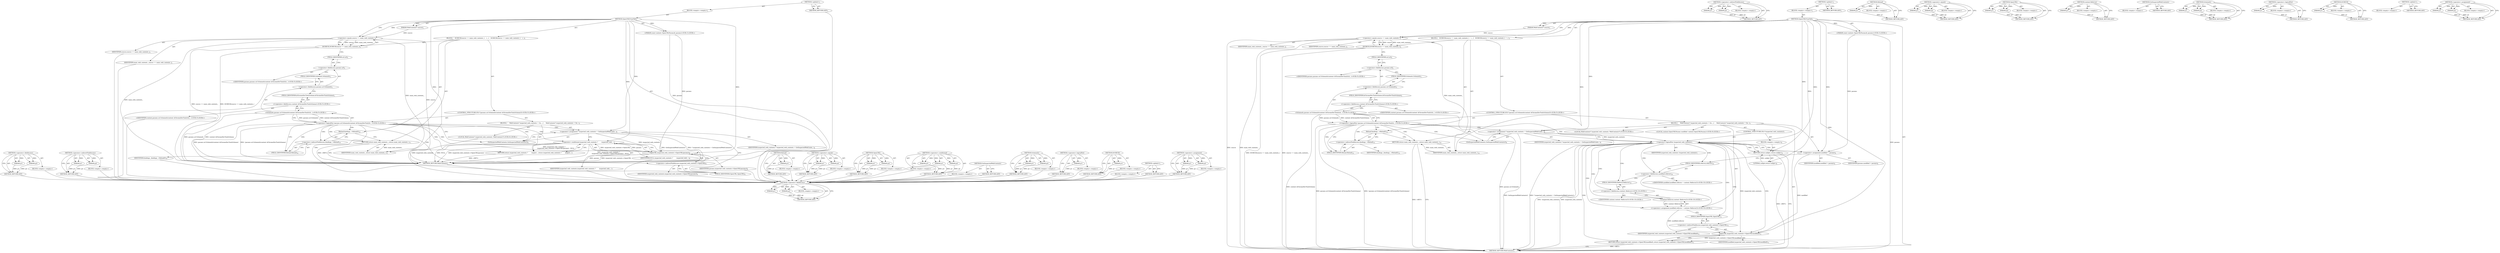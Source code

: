 digraph "&lt;operator&gt;.assignment" {
vulnerable_86 [label=<(METHOD,&lt;operator&gt;.fieldAccess)>];
vulnerable_87 [label=<(PARAM,p1)>];
vulnerable_88 [label=<(PARAM,p2)>];
vulnerable_89 [label=<(BLOCK,&lt;empty&gt;,&lt;empty&gt;)>];
vulnerable_90 [label=<(METHOD_RETURN,ANY)>];
vulnerable_110 [label=<(METHOD,&lt;operator&gt;.indirectFieldAccess)>];
vulnerable_111 [label=<(PARAM,p1)>];
vulnerable_112 [label=<(PARAM,p2)>];
vulnerable_113 [label=<(BLOCK,&lt;empty&gt;,&lt;empty&gt;)>];
vulnerable_114 [label=<(METHOD_RETURN,ANY)>];
vulnerable_6 [label=<(METHOD,&lt;global&gt;)<SUB>1</SUB>>];
vulnerable_7 [label=<(BLOCK,&lt;empty&gt;,&lt;empty&gt;)<SUB>1</SUB>>];
vulnerable_8 [label=<(METHOD,OpenURLFromTab)<SUB>1</SUB>>];
vulnerable_9 [label=<(PARAM,WebContents* source)<SUB>2</SUB>>];
vulnerable_10 [label="<(PARAM,const content::OpenURLParams&amp; params)<SUB>3</SUB>>"];
vulnerable_11 [label=<(BLOCK,{
   DCHECK(source == main_web_contents_);
   i...,{
   DCHECK(source == main_web_contents_);
   i...)<SUB>3</SUB>>];
vulnerable_12 [label=<(DCHECK,DCHECK(source == main_web_contents_))<SUB>4</SUB>>];
vulnerable_13 [label=<(&lt;operator&gt;.equals,source == main_web_contents_)<SUB>4</SUB>>];
vulnerable_14 [label=<(IDENTIFIER,source,source == main_web_contents_)<SUB>4</SUB>>];
vulnerable_15 [label=<(IDENTIFIER,main_web_contents_,source == main_web_contents_)<SUB>4</SUB>>];
vulnerable_16 [label="<(CONTROL_STRUCTURE,IF,if (!params.url.SchemeIs(content::kChromeDevToolsScheme)))<SUB>5</SUB>>"];
vulnerable_17 [label="<(&lt;operator&gt;.logicalNot,!params.url.SchemeIs(content::kChromeDevToolsSc...)<SUB>5</SUB>>"];
vulnerable_18 [label="<(SchemeIs,params.url.SchemeIs(content::kChromeDevToolsSch...)<SUB>5</SUB>>"];
vulnerable_19 [label=<(&lt;operator&gt;.fieldAccess,params.url.SchemeIs)<SUB>5</SUB>>];
vulnerable_20 [label=<(&lt;operator&gt;.fieldAccess,params.url)<SUB>5</SUB>>];
vulnerable_21 [label="<(IDENTIFIER,params,params.url.SchemeIs(content::kChromeDevToolsSch...)<SUB>5</SUB>>"];
vulnerable_22 [label=<(FIELD_IDENTIFIER,url,url)<SUB>5</SUB>>];
vulnerable_23 [label=<(FIELD_IDENTIFIER,SchemeIs,SchemeIs)<SUB>5</SUB>>];
vulnerable_24 [label="<(&lt;operator&gt;.fieldAccess,content::kChromeDevToolsScheme)<SUB>5</SUB>>"];
vulnerable_25 [label="<(IDENTIFIER,content,params.url.SchemeIs(content::kChromeDevToolsSch...)<SUB>5</SUB>>"];
vulnerable_26 [label=<(FIELD_IDENTIFIER,kChromeDevToolsScheme,kChromeDevToolsScheme)<SUB>5</SUB>>];
vulnerable_27 [label=<(BLOCK,{
     WebContents* inspected_web_contents = Ge...,{
     WebContents* inspected_web_contents = Ge...)<SUB>5</SUB>>];
vulnerable_28 [label="<(LOCAL,WebContents* inspected_web_contents: WebContents*)<SUB>6</SUB>>"];
vulnerable_29 [label=<(&lt;operator&gt;.assignment,* inspected_web_contents = GetInspectedWebConte...)<SUB>6</SUB>>];
vulnerable_30 [label=<(IDENTIFIER,inspected_web_contents,* inspected_web_contents = GetInspectedWebConte...)<SUB>6</SUB>>];
vulnerable_31 [label=<(GetInspectedWebContents,GetInspectedWebContents())<SUB>6</SUB>>];
vulnerable_32 [label=<(RETURN,return inspected_web_contents ?
        inspect...,return inspected_web_contents ?
        inspect...)<SUB>7</SUB>>];
vulnerable_33 [label=<(&lt;operator&gt;.conditional,inspected_web_contents ?
        inspected_web_...)<SUB>7</SUB>>];
vulnerable_34 [label=<(IDENTIFIER,inspected_web_contents,inspected_web_contents ?
        inspected_web_...)<SUB>7</SUB>>];
vulnerable_35 [label=<(OpenURL,inspected_web_contents-&gt;OpenURL(params))<SUB>8</SUB>>];
vulnerable_36 [label=<(&lt;operator&gt;.indirectFieldAccess,inspected_web_contents-&gt;OpenURL)<SUB>8</SUB>>];
vulnerable_37 [label=<(IDENTIFIER,inspected_web_contents,inspected_web_contents-&gt;OpenURL(params))<SUB>8</SUB>>];
vulnerable_38 [label=<(FIELD_IDENTIFIER,OpenURL,OpenURL)<SUB>8</SUB>>];
vulnerable_39 [label=<(IDENTIFIER,params,inspected_web_contents-&gt;OpenURL(params))<SUB>8</SUB>>];
vulnerable_40 [label=<(IDENTIFIER,NULL,inspected_web_contents ?
        inspected_web_...)<SUB>8</SUB>>];
vulnerable_41 [label=<(Reload,bindings_-&gt;Reload())<SUB>10</SUB>>];
vulnerable_42 [label=<(&lt;operator&gt;.indirectFieldAccess,bindings_-&gt;Reload)<SUB>10</SUB>>];
vulnerable_43 [label=<(IDENTIFIER,bindings_,bindings_-&gt;Reload())<SUB>10</SUB>>];
vulnerable_44 [label=<(FIELD_IDENTIFIER,Reload,Reload)<SUB>10</SUB>>];
vulnerable_45 [label=<(RETURN,return main_web_contents_;,return main_web_contents_;)<SUB>11</SUB>>];
vulnerable_46 [label=<(IDENTIFIER,main_web_contents_,return main_web_contents_;)<SUB>11</SUB>>];
vulnerable_47 [label=<(METHOD_RETURN,WebContents)<SUB>1</SUB>>];
vulnerable_49 [label=<(METHOD_RETURN,ANY)<SUB>1</SUB>>];
vulnerable_115 [label=<(METHOD,Reload)>];
vulnerable_116 [label=<(PARAM,p1)>];
vulnerable_117 [label=<(BLOCK,&lt;empty&gt;,&lt;empty&gt;)>];
vulnerable_118 [label=<(METHOD_RETURN,ANY)>];
vulnerable_72 [label=<(METHOD,&lt;operator&gt;.equals)>];
vulnerable_73 [label=<(PARAM,p1)>];
vulnerable_74 [label=<(PARAM,p2)>];
vulnerable_75 [label=<(BLOCK,&lt;empty&gt;,&lt;empty&gt;)>];
vulnerable_76 [label=<(METHOD_RETURN,ANY)>];
vulnerable_105 [label=<(METHOD,OpenURL)>];
vulnerable_106 [label=<(PARAM,p1)>];
vulnerable_107 [label=<(PARAM,p2)>];
vulnerable_108 [label=<(BLOCK,&lt;empty&gt;,&lt;empty&gt;)>];
vulnerable_109 [label=<(METHOD_RETURN,ANY)>];
vulnerable_99 [label=<(METHOD,&lt;operator&gt;.conditional)>];
vulnerable_100 [label=<(PARAM,p1)>];
vulnerable_101 [label=<(PARAM,p2)>];
vulnerable_102 [label=<(PARAM,p3)>];
vulnerable_103 [label=<(BLOCK,&lt;empty&gt;,&lt;empty&gt;)>];
vulnerable_104 [label=<(METHOD_RETURN,ANY)>];
vulnerable_96 [label=<(METHOD,GetInspectedWebContents)>];
vulnerable_97 [label=<(BLOCK,&lt;empty&gt;,&lt;empty&gt;)>];
vulnerable_98 [label=<(METHOD_RETURN,ANY)>];
vulnerable_81 [label=<(METHOD,SchemeIs)>];
vulnerable_82 [label=<(PARAM,p1)>];
vulnerable_83 [label=<(PARAM,p2)>];
vulnerable_84 [label=<(BLOCK,&lt;empty&gt;,&lt;empty&gt;)>];
vulnerable_85 [label=<(METHOD_RETURN,ANY)>];
vulnerable_77 [label=<(METHOD,&lt;operator&gt;.logicalNot)>];
vulnerable_78 [label=<(PARAM,p1)>];
vulnerable_79 [label=<(BLOCK,&lt;empty&gt;,&lt;empty&gt;)>];
vulnerable_80 [label=<(METHOD_RETURN,ANY)>];
vulnerable_68 [label=<(METHOD,DCHECK)>];
vulnerable_69 [label=<(PARAM,p1)>];
vulnerable_70 [label=<(BLOCK,&lt;empty&gt;,&lt;empty&gt;)>];
vulnerable_71 [label=<(METHOD_RETURN,ANY)>];
vulnerable_62 [label=<(METHOD,&lt;global&gt;)<SUB>1</SUB>>];
vulnerable_63 [label=<(BLOCK,&lt;empty&gt;,&lt;empty&gt;)>];
vulnerable_64 [label=<(METHOD_RETURN,ANY)>];
vulnerable_91 [label=<(METHOD,&lt;operator&gt;.assignment)>];
vulnerable_92 [label=<(PARAM,p1)>];
vulnerable_93 [label=<(PARAM,p2)>];
vulnerable_94 [label=<(BLOCK,&lt;empty&gt;,&lt;empty&gt;)>];
vulnerable_95 [label=<(METHOD_RETURN,ANY)>];
fixed_103 [label=<(METHOD,&lt;operator&gt;.fieldAccess)>];
fixed_104 [label=<(PARAM,p1)>];
fixed_105 [label=<(PARAM,p2)>];
fixed_106 [label=<(BLOCK,&lt;empty&gt;,&lt;empty&gt;)>];
fixed_107 [label=<(METHOD_RETURN,ANY)>];
fixed_125 [label=<(METHOD,&lt;operator&gt;.indirectFieldAccess)>];
fixed_126 [label=<(PARAM,p1)>];
fixed_127 [label=<(PARAM,p2)>];
fixed_128 [label=<(BLOCK,&lt;empty&gt;,&lt;empty&gt;)>];
fixed_129 [label=<(METHOD_RETURN,ANY)>];
fixed_6 [label=<(METHOD,&lt;global&gt;)<SUB>1</SUB>>];
fixed_7 [label=<(BLOCK,&lt;empty&gt;,&lt;empty&gt;)<SUB>1</SUB>>];
fixed_8 [label=<(METHOD,OpenURLFromTab)<SUB>1</SUB>>];
fixed_9 [label=<(PARAM,WebContents* source)<SUB>2</SUB>>];
fixed_10 [label="<(PARAM,const content::OpenURLParams&amp; params)<SUB>3</SUB>>"];
fixed_11 [label=<(BLOCK,{
   DCHECK(source == main_web_contents_);
   i...,{
   DCHECK(source == main_web_contents_);
   i...)<SUB>3</SUB>>];
fixed_12 [label=<(DCHECK,DCHECK(source == main_web_contents_))<SUB>4</SUB>>];
fixed_13 [label=<(&lt;operator&gt;.equals,source == main_web_contents_)<SUB>4</SUB>>];
fixed_14 [label=<(IDENTIFIER,source,source == main_web_contents_)<SUB>4</SUB>>];
fixed_15 [label=<(IDENTIFIER,main_web_contents_,source == main_web_contents_)<SUB>4</SUB>>];
fixed_16 [label="<(CONTROL_STRUCTURE,IF,if (!params.url.SchemeIs(content::kChromeDevToolsScheme)))<SUB>5</SUB>>"];
fixed_17 [label="<(&lt;operator&gt;.logicalNot,!params.url.SchemeIs(content::kChromeDevToolsSc...)<SUB>5</SUB>>"];
fixed_18 [label="<(SchemeIs,params.url.SchemeIs(content::kChromeDevToolsSch...)<SUB>5</SUB>>"];
fixed_19 [label=<(&lt;operator&gt;.fieldAccess,params.url.SchemeIs)<SUB>5</SUB>>];
fixed_20 [label=<(&lt;operator&gt;.fieldAccess,params.url)<SUB>5</SUB>>];
fixed_21 [label="<(IDENTIFIER,params,params.url.SchemeIs(content::kChromeDevToolsSch...)<SUB>5</SUB>>"];
fixed_22 [label=<(FIELD_IDENTIFIER,url,url)<SUB>5</SUB>>];
fixed_23 [label=<(FIELD_IDENTIFIER,SchemeIs,SchemeIs)<SUB>5</SUB>>];
fixed_24 [label="<(&lt;operator&gt;.fieldAccess,content::kChromeDevToolsScheme)<SUB>5</SUB>>"];
fixed_25 [label="<(IDENTIFIER,content,params.url.SchemeIs(content::kChromeDevToolsSch...)<SUB>5</SUB>>"];
fixed_26 [label=<(FIELD_IDENTIFIER,kChromeDevToolsScheme,kChromeDevToolsScheme)<SUB>5</SUB>>];
fixed_27 [label=<(BLOCK,{
     WebContents* inspected_web_contents = Ge...,{
     WebContents* inspected_web_contents = Ge...)<SUB>5</SUB>>];
fixed_28 [label="<(LOCAL,WebContents* inspected_web_contents: WebContents*)<SUB>6</SUB>>"];
fixed_29 [label=<(&lt;operator&gt;.assignment,* inspected_web_contents = GetInspectedWebConte...)<SUB>6</SUB>>];
fixed_30 [label=<(IDENTIFIER,inspected_web_contents,* inspected_web_contents = GetInspectedWebConte...)<SUB>6</SUB>>];
fixed_31 [label=<(GetInspectedWebContents,GetInspectedWebContents())<SUB>6</SUB>>];
fixed_32 [label=<(CONTROL_STRUCTURE,IF,if (!inspected_web_contents))<SUB>7</SUB>>];
fixed_33 [label=<(&lt;operator&gt;.logicalNot,!inspected_web_contents)<SUB>7</SUB>>];
fixed_34 [label=<(IDENTIFIER,inspected_web_contents,!inspected_web_contents)<SUB>7</SUB>>];
fixed_35 [label=<(BLOCK,&lt;empty&gt;,&lt;empty&gt;)<SUB>8</SUB>>];
fixed_36 [label=<(RETURN,return nullptr;,return nullptr;)<SUB>8</SUB>>];
fixed_37 [label=<(LITERAL,nullptr,return nullptr;)<SUB>8</SUB>>];
fixed_38 [label="<(LOCAL,content.OpenURLParams modified: content.OpenURLParams)<SUB>9</SUB>>"];
fixed_39 [label=<(&lt;operator&gt;.assignment,modified = params)<SUB>9</SUB>>];
fixed_40 [label=<(IDENTIFIER,modified,modified = params)<SUB>9</SUB>>];
fixed_41 [label=<(IDENTIFIER,params,modified = params)<SUB>9</SUB>>];
fixed_42 [label="<(&lt;operator&gt;.assignment,modified.referrer = content::Referrer())<SUB>10</SUB>>"];
fixed_43 [label=<(&lt;operator&gt;.fieldAccess,modified.referrer)<SUB>10</SUB>>];
fixed_44 [label="<(IDENTIFIER,modified,modified.referrer = content::Referrer())<SUB>10</SUB>>"];
fixed_45 [label=<(FIELD_IDENTIFIER,referrer,referrer)<SUB>10</SUB>>];
fixed_46 [label="<(content.Referrer,content::Referrer())<SUB>10</SUB>>"];
fixed_47 [label="<(&lt;operator&gt;.fieldAccess,content::Referrer)<SUB>10</SUB>>"];
fixed_48 [label="<(IDENTIFIER,content,content::Referrer())<SUB>10</SUB>>"];
fixed_49 [label=<(FIELD_IDENTIFIER,Referrer,Referrer)<SUB>10</SUB>>];
fixed_50 [label=<(RETURN,return inspected_web_contents-&gt;OpenURL(modified);,return inspected_web_contents-&gt;OpenURL(modified);)<SUB>11</SUB>>];
fixed_51 [label=<(OpenURL,inspected_web_contents-&gt;OpenURL(modified))<SUB>11</SUB>>];
fixed_52 [label=<(&lt;operator&gt;.indirectFieldAccess,inspected_web_contents-&gt;OpenURL)<SUB>11</SUB>>];
fixed_53 [label=<(IDENTIFIER,inspected_web_contents,inspected_web_contents-&gt;OpenURL(modified))<SUB>11</SUB>>];
fixed_54 [label=<(FIELD_IDENTIFIER,OpenURL,OpenURL)<SUB>11</SUB>>];
fixed_55 [label=<(IDENTIFIER,modified,inspected_web_contents-&gt;OpenURL(modified))<SUB>11</SUB>>];
fixed_56 [label=<(Reload,bindings_-&gt;Reload())<SUB>13</SUB>>];
fixed_57 [label=<(&lt;operator&gt;.indirectFieldAccess,bindings_-&gt;Reload)<SUB>13</SUB>>];
fixed_58 [label=<(IDENTIFIER,bindings_,bindings_-&gt;Reload())<SUB>13</SUB>>];
fixed_59 [label=<(FIELD_IDENTIFIER,Reload,Reload)<SUB>13</SUB>>];
fixed_60 [label=<(RETURN,return main_web_contents_;,return main_web_contents_;)<SUB>14</SUB>>];
fixed_61 [label=<(IDENTIFIER,main_web_contents_,return main_web_contents_;)<SUB>14</SUB>>];
fixed_62 [label=<(METHOD_RETURN,WebContents)<SUB>1</SUB>>];
fixed_64 [label=<(METHOD_RETURN,ANY)<SUB>1</SUB>>];
fixed_130 [label=<(METHOD,Reload)>];
fixed_131 [label=<(PARAM,p1)>];
fixed_132 [label=<(BLOCK,&lt;empty&gt;,&lt;empty&gt;)>];
fixed_133 [label=<(METHOD_RETURN,ANY)>];
fixed_89 [label=<(METHOD,&lt;operator&gt;.equals)>];
fixed_90 [label=<(PARAM,p1)>];
fixed_91 [label=<(PARAM,p2)>];
fixed_92 [label=<(BLOCK,&lt;empty&gt;,&lt;empty&gt;)>];
fixed_93 [label=<(METHOD_RETURN,ANY)>];
fixed_120 [label=<(METHOD,OpenURL)>];
fixed_121 [label=<(PARAM,p1)>];
fixed_122 [label=<(PARAM,p2)>];
fixed_123 [label=<(BLOCK,&lt;empty&gt;,&lt;empty&gt;)>];
fixed_124 [label=<(METHOD_RETURN,ANY)>];
fixed_116 [label=<(METHOD,content.Referrer)>];
fixed_117 [label=<(PARAM,p1)>];
fixed_118 [label=<(BLOCK,&lt;empty&gt;,&lt;empty&gt;)>];
fixed_119 [label=<(METHOD_RETURN,ANY)>];
fixed_113 [label=<(METHOD,GetInspectedWebContents)>];
fixed_114 [label=<(BLOCK,&lt;empty&gt;,&lt;empty&gt;)>];
fixed_115 [label=<(METHOD_RETURN,ANY)>];
fixed_98 [label=<(METHOD,SchemeIs)>];
fixed_99 [label=<(PARAM,p1)>];
fixed_100 [label=<(PARAM,p2)>];
fixed_101 [label=<(BLOCK,&lt;empty&gt;,&lt;empty&gt;)>];
fixed_102 [label=<(METHOD_RETURN,ANY)>];
fixed_94 [label=<(METHOD,&lt;operator&gt;.logicalNot)>];
fixed_95 [label=<(PARAM,p1)>];
fixed_96 [label=<(BLOCK,&lt;empty&gt;,&lt;empty&gt;)>];
fixed_97 [label=<(METHOD_RETURN,ANY)>];
fixed_85 [label=<(METHOD,DCHECK)>];
fixed_86 [label=<(PARAM,p1)>];
fixed_87 [label=<(BLOCK,&lt;empty&gt;,&lt;empty&gt;)>];
fixed_88 [label=<(METHOD_RETURN,ANY)>];
fixed_79 [label=<(METHOD,&lt;global&gt;)<SUB>1</SUB>>];
fixed_80 [label=<(BLOCK,&lt;empty&gt;,&lt;empty&gt;)>];
fixed_81 [label=<(METHOD_RETURN,ANY)>];
fixed_108 [label=<(METHOD,&lt;operator&gt;.assignment)>];
fixed_109 [label=<(PARAM,p1)>];
fixed_110 [label=<(PARAM,p2)>];
fixed_111 [label=<(BLOCK,&lt;empty&gt;,&lt;empty&gt;)>];
fixed_112 [label=<(METHOD_RETURN,ANY)>];
vulnerable_86 -> vulnerable_87  [key=0, label="AST: "];
vulnerable_86 -> vulnerable_87  [key=1, label="DDG: "];
vulnerable_86 -> vulnerable_89  [key=0, label="AST: "];
vulnerable_86 -> vulnerable_88  [key=0, label="AST: "];
vulnerable_86 -> vulnerable_88  [key=1, label="DDG: "];
vulnerable_86 -> vulnerable_90  [key=0, label="AST: "];
vulnerable_86 -> vulnerable_90  [key=1, label="CFG: "];
vulnerable_87 -> vulnerable_90  [key=0, label="DDG: p1"];
vulnerable_88 -> vulnerable_90  [key=0, label="DDG: p2"];
vulnerable_89 -> fixed_103  [key=0];
vulnerable_90 -> fixed_103  [key=0];
vulnerable_110 -> vulnerable_111  [key=0, label="AST: "];
vulnerable_110 -> vulnerable_111  [key=1, label="DDG: "];
vulnerable_110 -> vulnerable_113  [key=0, label="AST: "];
vulnerable_110 -> vulnerable_112  [key=0, label="AST: "];
vulnerable_110 -> vulnerable_112  [key=1, label="DDG: "];
vulnerable_110 -> vulnerable_114  [key=0, label="AST: "];
vulnerable_110 -> vulnerable_114  [key=1, label="CFG: "];
vulnerable_111 -> vulnerable_114  [key=0, label="DDG: p1"];
vulnerable_112 -> vulnerable_114  [key=0, label="DDG: p2"];
vulnerable_113 -> fixed_103  [key=0];
vulnerable_114 -> fixed_103  [key=0];
vulnerable_6 -> vulnerable_7  [key=0, label="AST: "];
vulnerable_6 -> vulnerable_49  [key=0, label="AST: "];
vulnerable_6 -> vulnerable_49  [key=1, label="CFG: "];
vulnerable_7 -> vulnerable_8  [key=0, label="AST: "];
vulnerable_8 -> vulnerable_9  [key=0, label="AST: "];
vulnerable_8 -> vulnerable_9  [key=1, label="DDG: "];
vulnerable_8 -> vulnerable_10  [key=0, label="AST: "];
vulnerable_8 -> vulnerable_10  [key=1, label="DDG: "];
vulnerable_8 -> vulnerable_11  [key=0, label="AST: "];
vulnerable_8 -> vulnerable_47  [key=0, label="AST: "];
vulnerable_8 -> vulnerable_13  [key=0, label="CFG: "];
vulnerable_8 -> vulnerable_13  [key=1, label="DDG: "];
vulnerable_8 -> vulnerable_46  [key=0, label="DDG: "];
vulnerable_8 -> vulnerable_29  [key=0, label="DDG: "];
vulnerable_8 -> vulnerable_33  [key=0, label="DDG: "];
vulnerable_8 -> vulnerable_35  [key=0, label="DDG: "];
vulnerable_9 -> vulnerable_13  [key=0, label="DDG: source"];
vulnerable_10 -> vulnerable_47  [key=0, label="DDG: params"];
vulnerable_10 -> vulnerable_35  [key=0, label="DDG: params"];
vulnerable_11 -> vulnerable_12  [key=0, label="AST: "];
vulnerable_11 -> vulnerable_16  [key=0, label="AST: "];
vulnerable_11 -> vulnerable_41  [key=0, label="AST: "];
vulnerable_11 -> vulnerable_45  [key=0, label="AST: "];
vulnerable_12 -> vulnerable_13  [key=0, label="AST: "];
vulnerable_12 -> vulnerable_22  [key=0, label="CFG: "];
vulnerable_12 -> vulnerable_47  [key=0, label="DDG: source == main_web_contents_"];
vulnerable_12 -> vulnerable_47  [key=1, label="DDG: DCHECK(source == main_web_contents_)"];
vulnerable_13 -> vulnerable_14  [key=0, label="AST: "];
vulnerable_13 -> vulnerable_15  [key=0, label="AST: "];
vulnerable_13 -> vulnerable_12  [key=0, label="CFG: "];
vulnerable_13 -> vulnerable_12  [key=1, label="DDG: source"];
vulnerable_13 -> vulnerable_12  [key=2, label="DDG: main_web_contents_"];
vulnerable_13 -> vulnerable_47  [key=0, label="DDG: source"];
vulnerable_13 -> vulnerable_47  [key=1, label="DDG: main_web_contents_"];
vulnerable_13 -> vulnerable_46  [key=0, label="DDG: main_web_contents_"];
vulnerable_14 -> fixed_103  [key=0];
vulnerable_15 -> fixed_103  [key=0];
vulnerable_16 -> vulnerable_17  [key=0, label="AST: "];
vulnerable_16 -> vulnerable_27  [key=0, label="AST: "];
vulnerable_17 -> vulnerable_18  [key=0, label="AST: "];
vulnerable_17 -> vulnerable_31  [key=0, label="CFG: "];
vulnerable_17 -> vulnerable_31  [key=1, label="CDG: "];
vulnerable_17 -> vulnerable_44  [key=0, label="CFG: "];
vulnerable_17 -> vulnerable_44  [key=1, label="CDG: "];
vulnerable_17 -> vulnerable_47  [key=0, label="DDG: params.url.SchemeIs(content::kChromeDevToolsScheme)"];
vulnerable_17 -> vulnerable_47  [key=1, label="DDG: !params.url.SchemeIs(content::kChromeDevToolsScheme)"];
vulnerable_17 -> vulnerable_29  [key=0, label="CDG: "];
vulnerable_17 -> vulnerable_32  [key=0, label="CDG: "];
vulnerable_17 -> vulnerable_33  [key=0, label="CDG: "];
vulnerable_17 -> vulnerable_42  [key=0, label="CDG: "];
vulnerable_17 -> vulnerable_41  [key=0, label="CDG: "];
vulnerable_17 -> vulnerable_45  [key=0, label="CDG: "];
vulnerable_17 -> vulnerable_36  [key=0, label="CDG: "];
vulnerable_17 -> vulnerable_35  [key=0, label="CDG: "];
vulnerable_17 -> vulnerable_38  [key=0, label="CDG: "];
vulnerable_18 -> vulnerable_19  [key=0, label="AST: "];
vulnerable_18 -> vulnerable_24  [key=0, label="AST: "];
vulnerable_18 -> vulnerable_17  [key=0, label="CFG: "];
vulnerable_18 -> vulnerable_17  [key=1, label="DDG: params.url.SchemeIs"];
vulnerable_18 -> vulnerable_17  [key=2, label="DDG: content::kChromeDevToolsScheme"];
vulnerable_18 -> vulnerable_47  [key=0, label="DDG: params.url.SchemeIs"];
vulnerable_18 -> vulnerable_47  [key=1, label="DDG: content::kChromeDevToolsScheme"];
vulnerable_19 -> vulnerable_20  [key=0, label="AST: "];
vulnerable_19 -> vulnerable_23  [key=0, label="AST: "];
vulnerable_19 -> vulnerable_26  [key=0, label="CFG: "];
vulnerable_20 -> vulnerable_21  [key=0, label="AST: "];
vulnerable_20 -> vulnerable_22  [key=0, label="AST: "];
vulnerable_20 -> vulnerable_23  [key=0, label="CFG: "];
vulnerable_21 -> fixed_103  [key=0];
vulnerable_22 -> vulnerable_20  [key=0, label="CFG: "];
vulnerable_23 -> vulnerable_19  [key=0, label="CFG: "];
vulnerable_24 -> vulnerable_25  [key=0, label="AST: "];
vulnerable_24 -> vulnerable_26  [key=0, label="AST: "];
vulnerable_24 -> vulnerable_18  [key=0, label="CFG: "];
vulnerable_25 -> fixed_103  [key=0];
vulnerable_26 -> vulnerable_24  [key=0, label="CFG: "];
vulnerable_27 -> vulnerable_28  [key=0, label="AST: "];
vulnerable_27 -> vulnerable_29  [key=0, label="AST: "];
vulnerable_27 -> vulnerable_32  [key=0, label="AST: "];
vulnerable_28 -> fixed_103  [key=0];
vulnerable_29 -> vulnerable_30  [key=0, label="AST: "];
vulnerable_29 -> vulnerable_31  [key=0, label="AST: "];
vulnerable_29 -> vulnerable_38  [key=0, label="CFG: "];
vulnerable_29 -> vulnerable_33  [key=0, label="CFG: "];
vulnerable_29 -> vulnerable_47  [key=0, label="DDG: GetInspectedWebContents()"];
vulnerable_29 -> vulnerable_47  [key=1, label="DDG: * inspected_web_contents = GetInspectedWebContents()"];
vulnerable_29 -> vulnerable_35  [key=0, label="DDG: inspected_web_contents"];
vulnerable_30 -> fixed_103  [key=0];
vulnerable_31 -> vulnerable_29  [key=0, label="CFG: "];
vulnerable_32 -> vulnerable_33  [key=0, label="AST: "];
vulnerable_32 -> vulnerable_47  [key=0, label="CFG: "];
vulnerable_32 -> vulnerable_47  [key=1, label="DDG: &lt;RET&gt;"];
vulnerable_33 -> vulnerable_34  [key=0, label="AST: "];
vulnerable_33 -> vulnerable_35  [key=0, label="AST: "];
vulnerable_33 -> vulnerable_40  [key=0, label="AST: "];
vulnerable_33 -> vulnerable_32  [key=0, label="CFG: "];
vulnerable_33 -> vulnerable_32  [key=1, label="DDG: inspected_web_contents ?
        inspected_web_contents-&gt;OpenURL(params) : NULL"];
vulnerable_33 -> vulnerable_47  [key=0, label="DDG: inspected_web_contents"];
vulnerable_33 -> vulnerable_47  [key=1, label="DDG: NULL"];
vulnerable_33 -> vulnerable_47  [key=2, label="DDG: inspected_web_contents-&gt;OpenURL(params)"];
vulnerable_33 -> vulnerable_47  [key=3, label="DDG: inspected_web_contents ?
        inspected_web_contents-&gt;OpenURL(params) : NULL"];
vulnerable_34 -> fixed_103  [key=0];
vulnerable_35 -> vulnerable_36  [key=0, label="AST: "];
vulnerable_35 -> vulnerable_39  [key=0, label="AST: "];
vulnerable_35 -> vulnerable_33  [key=0, label="CFG: "];
vulnerable_35 -> vulnerable_33  [key=1, label="DDG: inspected_web_contents-&gt;OpenURL"];
vulnerable_35 -> vulnerable_33  [key=2, label="DDG: params"];
vulnerable_35 -> vulnerable_47  [key=0, label="DDG: inspected_web_contents-&gt;OpenURL"];
vulnerable_35 -> vulnerable_47  [key=1, label="DDG: params"];
vulnerable_36 -> vulnerable_37  [key=0, label="AST: "];
vulnerable_36 -> vulnerable_38  [key=0, label="AST: "];
vulnerable_36 -> vulnerable_35  [key=0, label="CFG: "];
vulnerable_37 -> fixed_103  [key=0];
vulnerable_38 -> vulnerable_36  [key=0, label="CFG: "];
vulnerable_39 -> fixed_103  [key=0];
vulnerable_40 -> fixed_103  [key=0];
vulnerable_41 -> vulnerable_42  [key=0, label="AST: "];
vulnerable_41 -> vulnerable_45  [key=0, label="CFG: "];
vulnerable_42 -> vulnerable_43  [key=0, label="AST: "];
vulnerable_42 -> vulnerable_44  [key=0, label="AST: "];
vulnerable_42 -> vulnerable_41  [key=0, label="CFG: "];
vulnerable_43 -> fixed_103  [key=0];
vulnerable_44 -> vulnerable_42  [key=0, label="CFG: "];
vulnerable_45 -> vulnerable_46  [key=0, label="AST: "];
vulnerable_45 -> vulnerable_47  [key=0, label="CFG: "];
vulnerable_45 -> vulnerable_47  [key=1, label="DDG: &lt;RET&gt;"];
vulnerable_46 -> vulnerable_45  [key=0, label="DDG: main_web_contents_"];
vulnerable_47 -> fixed_103  [key=0];
vulnerable_49 -> fixed_103  [key=0];
vulnerable_115 -> vulnerable_116  [key=0, label="AST: "];
vulnerable_115 -> vulnerable_116  [key=1, label="DDG: "];
vulnerable_115 -> vulnerable_117  [key=0, label="AST: "];
vulnerable_115 -> vulnerable_118  [key=0, label="AST: "];
vulnerable_115 -> vulnerable_118  [key=1, label="CFG: "];
vulnerable_116 -> vulnerable_118  [key=0, label="DDG: p1"];
vulnerable_117 -> fixed_103  [key=0];
vulnerable_118 -> fixed_103  [key=0];
vulnerable_72 -> vulnerable_73  [key=0, label="AST: "];
vulnerable_72 -> vulnerable_73  [key=1, label="DDG: "];
vulnerable_72 -> vulnerable_75  [key=0, label="AST: "];
vulnerable_72 -> vulnerable_74  [key=0, label="AST: "];
vulnerable_72 -> vulnerable_74  [key=1, label="DDG: "];
vulnerable_72 -> vulnerable_76  [key=0, label="AST: "];
vulnerable_72 -> vulnerable_76  [key=1, label="CFG: "];
vulnerable_73 -> vulnerable_76  [key=0, label="DDG: p1"];
vulnerable_74 -> vulnerable_76  [key=0, label="DDG: p2"];
vulnerable_75 -> fixed_103  [key=0];
vulnerable_76 -> fixed_103  [key=0];
vulnerable_105 -> vulnerable_106  [key=0, label="AST: "];
vulnerable_105 -> vulnerable_106  [key=1, label="DDG: "];
vulnerable_105 -> vulnerable_108  [key=0, label="AST: "];
vulnerable_105 -> vulnerable_107  [key=0, label="AST: "];
vulnerable_105 -> vulnerable_107  [key=1, label="DDG: "];
vulnerable_105 -> vulnerable_109  [key=0, label="AST: "];
vulnerable_105 -> vulnerable_109  [key=1, label="CFG: "];
vulnerable_106 -> vulnerable_109  [key=0, label="DDG: p1"];
vulnerable_107 -> vulnerable_109  [key=0, label="DDG: p2"];
vulnerable_108 -> fixed_103  [key=0];
vulnerable_109 -> fixed_103  [key=0];
vulnerable_99 -> vulnerable_100  [key=0, label="AST: "];
vulnerable_99 -> vulnerable_100  [key=1, label="DDG: "];
vulnerable_99 -> vulnerable_103  [key=0, label="AST: "];
vulnerable_99 -> vulnerable_101  [key=0, label="AST: "];
vulnerable_99 -> vulnerable_101  [key=1, label="DDG: "];
vulnerable_99 -> vulnerable_104  [key=0, label="AST: "];
vulnerable_99 -> vulnerable_104  [key=1, label="CFG: "];
vulnerable_99 -> vulnerable_102  [key=0, label="AST: "];
vulnerable_99 -> vulnerable_102  [key=1, label="DDG: "];
vulnerable_100 -> vulnerable_104  [key=0, label="DDG: p1"];
vulnerable_101 -> vulnerable_104  [key=0, label="DDG: p2"];
vulnerable_102 -> vulnerable_104  [key=0, label="DDG: p3"];
vulnerable_103 -> fixed_103  [key=0];
vulnerable_104 -> fixed_103  [key=0];
vulnerable_96 -> vulnerable_97  [key=0, label="AST: "];
vulnerable_96 -> vulnerable_98  [key=0, label="AST: "];
vulnerable_96 -> vulnerable_98  [key=1, label="CFG: "];
vulnerable_97 -> fixed_103  [key=0];
vulnerable_98 -> fixed_103  [key=0];
vulnerable_81 -> vulnerable_82  [key=0, label="AST: "];
vulnerable_81 -> vulnerable_82  [key=1, label="DDG: "];
vulnerable_81 -> vulnerable_84  [key=0, label="AST: "];
vulnerable_81 -> vulnerable_83  [key=0, label="AST: "];
vulnerable_81 -> vulnerable_83  [key=1, label="DDG: "];
vulnerable_81 -> vulnerable_85  [key=0, label="AST: "];
vulnerable_81 -> vulnerable_85  [key=1, label="CFG: "];
vulnerable_82 -> vulnerable_85  [key=0, label="DDG: p1"];
vulnerable_83 -> vulnerable_85  [key=0, label="DDG: p2"];
vulnerable_84 -> fixed_103  [key=0];
vulnerable_85 -> fixed_103  [key=0];
vulnerable_77 -> vulnerable_78  [key=0, label="AST: "];
vulnerable_77 -> vulnerable_78  [key=1, label="DDG: "];
vulnerable_77 -> vulnerable_79  [key=0, label="AST: "];
vulnerable_77 -> vulnerable_80  [key=0, label="AST: "];
vulnerable_77 -> vulnerable_80  [key=1, label="CFG: "];
vulnerable_78 -> vulnerable_80  [key=0, label="DDG: p1"];
vulnerable_79 -> fixed_103  [key=0];
vulnerable_80 -> fixed_103  [key=0];
vulnerable_68 -> vulnerable_69  [key=0, label="AST: "];
vulnerable_68 -> vulnerable_69  [key=1, label="DDG: "];
vulnerable_68 -> vulnerable_70  [key=0, label="AST: "];
vulnerable_68 -> vulnerable_71  [key=0, label="AST: "];
vulnerable_68 -> vulnerable_71  [key=1, label="CFG: "];
vulnerable_69 -> vulnerable_71  [key=0, label="DDG: p1"];
vulnerable_70 -> fixed_103  [key=0];
vulnerable_71 -> fixed_103  [key=0];
vulnerable_62 -> vulnerable_63  [key=0, label="AST: "];
vulnerable_62 -> vulnerable_64  [key=0, label="AST: "];
vulnerable_62 -> vulnerable_64  [key=1, label="CFG: "];
vulnerable_63 -> fixed_103  [key=0];
vulnerable_64 -> fixed_103  [key=0];
vulnerable_91 -> vulnerable_92  [key=0, label="AST: "];
vulnerable_91 -> vulnerable_92  [key=1, label="DDG: "];
vulnerable_91 -> vulnerable_94  [key=0, label="AST: "];
vulnerable_91 -> vulnerable_93  [key=0, label="AST: "];
vulnerable_91 -> vulnerable_93  [key=1, label="DDG: "];
vulnerable_91 -> vulnerable_95  [key=0, label="AST: "];
vulnerable_91 -> vulnerable_95  [key=1, label="CFG: "];
vulnerable_92 -> vulnerable_95  [key=0, label="DDG: p1"];
vulnerable_93 -> vulnerable_95  [key=0, label="DDG: p2"];
vulnerable_94 -> fixed_103  [key=0];
vulnerable_95 -> fixed_103  [key=0];
fixed_103 -> fixed_104  [key=0, label="AST: "];
fixed_103 -> fixed_104  [key=1, label="DDG: "];
fixed_103 -> fixed_106  [key=0, label="AST: "];
fixed_103 -> fixed_105  [key=0, label="AST: "];
fixed_103 -> fixed_105  [key=1, label="DDG: "];
fixed_103 -> fixed_107  [key=0, label="AST: "];
fixed_103 -> fixed_107  [key=1, label="CFG: "];
fixed_104 -> fixed_107  [key=0, label="DDG: p1"];
fixed_105 -> fixed_107  [key=0, label="DDG: p2"];
fixed_125 -> fixed_126  [key=0, label="AST: "];
fixed_125 -> fixed_126  [key=1, label="DDG: "];
fixed_125 -> fixed_128  [key=0, label="AST: "];
fixed_125 -> fixed_127  [key=0, label="AST: "];
fixed_125 -> fixed_127  [key=1, label="DDG: "];
fixed_125 -> fixed_129  [key=0, label="AST: "];
fixed_125 -> fixed_129  [key=1, label="CFG: "];
fixed_126 -> fixed_129  [key=0, label="DDG: p1"];
fixed_127 -> fixed_129  [key=0, label="DDG: p2"];
fixed_6 -> fixed_7  [key=0, label="AST: "];
fixed_6 -> fixed_64  [key=0, label="AST: "];
fixed_6 -> fixed_64  [key=1, label="CFG: "];
fixed_7 -> fixed_8  [key=0, label="AST: "];
fixed_8 -> fixed_9  [key=0, label="AST: "];
fixed_8 -> fixed_9  [key=1, label="DDG: "];
fixed_8 -> fixed_10  [key=0, label="AST: "];
fixed_8 -> fixed_10  [key=1, label="DDG: "];
fixed_8 -> fixed_11  [key=0, label="AST: "];
fixed_8 -> fixed_62  [key=0, label="AST: "];
fixed_8 -> fixed_13  [key=0, label="CFG: "];
fixed_8 -> fixed_13  [key=1, label="DDG: "];
fixed_8 -> fixed_61  [key=0, label="DDG: "];
fixed_8 -> fixed_29  [key=0, label="DDG: "];
fixed_8 -> fixed_39  [key=0, label="DDG: "];
fixed_8 -> fixed_33  [key=0, label="DDG: "];
fixed_8 -> fixed_36  [key=0, label="DDG: "];
fixed_8 -> fixed_51  [key=0, label="DDG: "];
fixed_8 -> fixed_37  [key=0, label="DDG: "];
fixed_9 -> fixed_13  [key=0, label="DDG: source"];
fixed_10 -> fixed_62  [key=0, label="DDG: params"];
fixed_10 -> fixed_39  [key=0, label="DDG: params"];
fixed_11 -> fixed_12  [key=0, label="AST: "];
fixed_11 -> fixed_16  [key=0, label="AST: "];
fixed_11 -> fixed_56  [key=0, label="AST: "];
fixed_11 -> fixed_60  [key=0, label="AST: "];
fixed_12 -> fixed_13  [key=0, label="AST: "];
fixed_12 -> fixed_22  [key=0, label="CFG: "];
fixed_12 -> fixed_62  [key=0, label="DDG: source == main_web_contents_"];
fixed_12 -> fixed_62  [key=1, label="DDG: DCHECK(source == main_web_contents_)"];
fixed_13 -> fixed_14  [key=0, label="AST: "];
fixed_13 -> fixed_15  [key=0, label="AST: "];
fixed_13 -> fixed_12  [key=0, label="CFG: "];
fixed_13 -> fixed_12  [key=1, label="DDG: source"];
fixed_13 -> fixed_12  [key=2, label="DDG: main_web_contents_"];
fixed_13 -> fixed_62  [key=0, label="DDG: source"];
fixed_13 -> fixed_62  [key=1, label="DDG: main_web_contents_"];
fixed_13 -> fixed_61  [key=0, label="DDG: main_web_contents_"];
fixed_16 -> fixed_17  [key=0, label="AST: "];
fixed_16 -> fixed_27  [key=0, label="AST: "];
fixed_17 -> fixed_18  [key=0, label="AST: "];
fixed_17 -> fixed_31  [key=0, label="CFG: "];
fixed_17 -> fixed_31  [key=1, label="CDG: "];
fixed_17 -> fixed_59  [key=0, label="CFG: "];
fixed_17 -> fixed_59  [key=1, label="CDG: "];
fixed_17 -> fixed_62  [key=0, label="DDG: params.url.SchemeIs(content::kChromeDevToolsScheme)"];
fixed_17 -> fixed_62  [key=1, label="DDG: !params.url.SchemeIs(content::kChromeDevToolsScheme)"];
fixed_17 -> fixed_60  [key=0, label="CDG: "];
fixed_17 -> fixed_33  [key=0, label="CDG: "];
fixed_17 -> fixed_57  [key=0, label="CDG: "];
fixed_17 -> fixed_56  [key=0, label="CDG: "];
fixed_17 -> fixed_29  [key=0, label="CDG: "];
fixed_18 -> fixed_19  [key=0, label="AST: "];
fixed_18 -> fixed_24  [key=0, label="AST: "];
fixed_18 -> fixed_17  [key=0, label="CFG: "];
fixed_18 -> fixed_17  [key=1, label="DDG: params.url.SchemeIs"];
fixed_18 -> fixed_17  [key=2, label="DDG: content::kChromeDevToolsScheme"];
fixed_18 -> fixed_62  [key=0, label="DDG: params.url.SchemeIs"];
fixed_18 -> fixed_62  [key=1, label="DDG: content::kChromeDevToolsScheme"];
fixed_19 -> fixed_20  [key=0, label="AST: "];
fixed_19 -> fixed_23  [key=0, label="AST: "];
fixed_19 -> fixed_26  [key=0, label="CFG: "];
fixed_20 -> fixed_21  [key=0, label="AST: "];
fixed_20 -> fixed_22  [key=0, label="AST: "];
fixed_20 -> fixed_23  [key=0, label="CFG: "];
fixed_22 -> fixed_20  [key=0, label="CFG: "];
fixed_23 -> fixed_19  [key=0, label="CFG: "];
fixed_24 -> fixed_25  [key=0, label="AST: "];
fixed_24 -> fixed_26  [key=0, label="AST: "];
fixed_24 -> fixed_18  [key=0, label="CFG: "];
fixed_26 -> fixed_24  [key=0, label="CFG: "];
fixed_27 -> fixed_28  [key=0, label="AST: "];
fixed_27 -> fixed_29  [key=0, label="AST: "];
fixed_27 -> fixed_32  [key=0, label="AST: "];
fixed_27 -> fixed_38  [key=0, label="AST: "];
fixed_27 -> fixed_39  [key=0, label="AST: "];
fixed_27 -> fixed_42  [key=0, label="AST: "];
fixed_27 -> fixed_50  [key=0, label="AST: "];
fixed_29 -> fixed_30  [key=0, label="AST: "];
fixed_29 -> fixed_31  [key=0, label="AST: "];
fixed_29 -> fixed_33  [key=0, label="CFG: "];
fixed_29 -> fixed_33  [key=1, label="DDG: inspected_web_contents"];
fixed_29 -> fixed_62  [key=0, label="DDG: GetInspectedWebContents()"];
fixed_29 -> fixed_62  [key=1, label="DDG: * inspected_web_contents = GetInspectedWebContents()"];
fixed_31 -> fixed_29  [key=0, label="CFG: "];
fixed_32 -> fixed_33  [key=0, label="AST: "];
fixed_32 -> fixed_35  [key=0, label="AST: "];
fixed_33 -> fixed_34  [key=0, label="AST: "];
fixed_33 -> fixed_36  [key=0, label="CFG: "];
fixed_33 -> fixed_36  [key=1, label="CDG: "];
fixed_33 -> fixed_39  [key=0, label="CFG: "];
fixed_33 -> fixed_39  [key=1, label="CDG: "];
fixed_33 -> fixed_62  [key=0, label="DDG: inspected_web_contents"];
fixed_33 -> fixed_62  [key=1, label="DDG: !inspected_web_contents"];
fixed_33 -> fixed_51  [key=0, label="DDG: inspected_web_contents"];
fixed_33 -> fixed_51  [key=1, label="CDG: "];
fixed_33 -> fixed_47  [key=0, label="CDG: "];
fixed_33 -> fixed_49  [key=0, label="CDG: "];
fixed_33 -> fixed_42  [key=0, label="CDG: "];
fixed_33 -> fixed_52  [key=0, label="CDG: "];
fixed_33 -> fixed_46  [key=0, label="CDG: "];
fixed_33 -> fixed_45  [key=0, label="CDG: "];
fixed_33 -> fixed_50  [key=0, label="CDG: "];
fixed_33 -> fixed_54  [key=0, label="CDG: "];
fixed_33 -> fixed_43  [key=0, label="CDG: "];
fixed_35 -> fixed_36  [key=0, label="AST: "];
fixed_36 -> fixed_37  [key=0, label="AST: "];
fixed_36 -> fixed_62  [key=0, label="CFG: "];
fixed_36 -> fixed_62  [key=1, label="DDG: &lt;RET&gt;"];
fixed_37 -> fixed_36  [key=0, label="DDG: nullptr"];
fixed_39 -> fixed_40  [key=0, label="AST: "];
fixed_39 -> fixed_41  [key=0, label="AST: "];
fixed_39 -> fixed_45  [key=0, label="CFG: "];
fixed_39 -> fixed_51  [key=0, label="DDG: modified"];
fixed_42 -> fixed_43  [key=0, label="AST: "];
fixed_42 -> fixed_46  [key=0, label="AST: "];
fixed_42 -> fixed_54  [key=0, label="CFG: "];
fixed_42 -> fixed_51  [key=0, label="DDG: modified.referrer"];
fixed_43 -> fixed_44  [key=0, label="AST: "];
fixed_43 -> fixed_45  [key=0, label="AST: "];
fixed_43 -> fixed_49  [key=0, label="CFG: "];
fixed_45 -> fixed_43  [key=0, label="CFG: "];
fixed_46 -> fixed_47  [key=0, label="AST: "];
fixed_46 -> fixed_42  [key=0, label="CFG: "];
fixed_46 -> fixed_42  [key=1, label="DDG: content::Referrer"];
fixed_47 -> fixed_48  [key=0, label="AST: "];
fixed_47 -> fixed_49  [key=0, label="AST: "];
fixed_47 -> fixed_46  [key=0, label="CFG: "];
fixed_49 -> fixed_47  [key=0, label="CFG: "];
fixed_50 -> fixed_51  [key=0, label="AST: "];
fixed_50 -> fixed_62  [key=0, label="CFG: "];
fixed_50 -> fixed_62  [key=1, label="DDG: &lt;RET&gt;"];
fixed_51 -> fixed_52  [key=0, label="AST: "];
fixed_51 -> fixed_55  [key=0, label="AST: "];
fixed_51 -> fixed_50  [key=0, label="CFG: "];
fixed_51 -> fixed_50  [key=1, label="DDG: inspected_web_contents-&gt;OpenURL(modified)"];
fixed_52 -> fixed_53  [key=0, label="AST: "];
fixed_52 -> fixed_54  [key=0, label="AST: "];
fixed_52 -> fixed_51  [key=0, label="CFG: "];
fixed_54 -> fixed_52  [key=0, label="CFG: "];
fixed_56 -> fixed_57  [key=0, label="AST: "];
fixed_56 -> fixed_60  [key=0, label="CFG: "];
fixed_57 -> fixed_58  [key=0, label="AST: "];
fixed_57 -> fixed_59  [key=0, label="AST: "];
fixed_57 -> fixed_56  [key=0, label="CFG: "];
fixed_59 -> fixed_57  [key=0, label="CFG: "];
fixed_60 -> fixed_61  [key=0, label="AST: "];
fixed_60 -> fixed_62  [key=0, label="CFG: "];
fixed_60 -> fixed_62  [key=1, label="DDG: &lt;RET&gt;"];
fixed_61 -> fixed_60  [key=0, label="DDG: main_web_contents_"];
fixed_130 -> fixed_131  [key=0, label="AST: "];
fixed_130 -> fixed_131  [key=1, label="DDG: "];
fixed_130 -> fixed_132  [key=0, label="AST: "];
fixed_130 -> fixed_133  [key=0, label="AST: "];
fixed_130 -> fixed_133  [key=1, label="CFG: "];
fixed_131 -> fixed_133  [key=0, label="DDG: p1"];
fixed_89 -> fixed_90  [key=0, label="AST: "];
fixed_89 -> fixed_90  [key=1, label="DDG: "];
fixed_89 -> fixed_92  [key=0, label="AST: "];
fixed_89 -> fixed_91  [key=0, label="AST: "];
fixed_89 -> fixed_91  [key=1, label="DDG: "];
fixed_89 -> fixed_93  [key=0, label="AST: "];
fixed_89 -> fixed_93  [key=1, label="CFG: "];
fixed_90 -> fixed_93  [key=0, label="DDG: p1"];
fixed_91 -> fixed_93  [key=0, label="DDG: p2"];
fixed_120 -> fixed_121  [key=0, label="AST: "];
fixed_120 -> fixed_121  [key=1, label="DDG: "];
fixed_120 -> fixed_123  [key=0, label="AST: "];
fixed_120 -> fixed_122  [key=0, label="AST: "];
fixed_120 -> fixed_122  [key=1, label="DDG: "];
fixed_120 -> fixed_124  [key=0, label="AST: "];
fixed_120 -> fixed_124  [key=1, label="CFG: "];
fixed_121 -> fixed_124  [key=0, label="DDG: p1"];
fixed_122 -> fixed_124  [key=0, label="DDG: p2"];
fixed_116 -> fixed_117  [key=0, label="AST: "];
fixed_116 -> fixed_117  [key=1, label="DDG: "];
fixed_116 -> fixed_118  [key=0, label="AST: "];
fixed_116 -> fixed_119  [key=0, label="AST: "];
fixed_116 -> fixed_119  [key=1, label="CFG: "];
fixed_117 -> fixed_119  [key=0, label="DDG: p1"];
fixed_113 -> fixed_114  [key=0, label="AST: "];
fixed_113 -> fixed_115  [key=0, label="AST: "];
fixed_113 -> fixed_115  [key=1, label="CFG: "];
fixed_98 -> fixed_99  [key=0, label="AST: "];
fixed_98 -> fixed_99  [key=1, label="DDG: "];
fixed_98 -> fixed_101  [key=0, label="AST: "];
fixed_98 -> fixed_100  [key=0, label="AST: "];
fixed_98 -> fixed_100  [key=1, label="DDG: "];
fixed_98 -> fixed_102  [key=0, label="AST: "];
fixed_98 -> fixed_102  [key=1, label="CFG: "];
fixed_99 -> fixed_102  [key=0, label="DDG: p1"];
fixed_100 -> fixed_102  [key=0, label="DDG: p2"];
fixed_94 -> fixed_95  [key=0, label="AST: "];
fixed_94 -> fixed_95  [key=1, label="DDG: "];
fixed_94 -> fixed_96  [key=0, label="AST: "];
fixed_94 -> fixed_97  [key=0, label="AST: "];
fixed_94 -> fixed_97  [key=1, label="CFG: "];
fixed_95 -> fixed_97  [key=0, label="DDG: p1"];
fixed_85 -> fixed_86  [key=0, label="AST: "];
fixed_85 -> fixed_86  [key=1, label="DDG: "];
fixed_85 -> fixed_87  [key=0, label="AST: "];
fixed_85 -> fixed_88  [key=0, label="AST: "];
fixed_85 -> fixed_88  [key=1, label="CFG: "];
fixed_86 -> fixed_88  [key=0, label="DDG: p1"];
fixed_79 -> fixed_80  [key=0, label="AST: "];
fixed_79 -> fixed_81  [key=0, label="AST: "];
fixed_79 -> fixed_81  [key=1, label="CFG: "];
fixed_108 -> fixed_109  [key=0, label="AST: "];
fixed_108 -> fixed_109  [key=1, label="DDG: "];
fixed_108 -> fixed_111  [key=0, label="AST: "];
fixed_108 -> fixed_110  [key=0, label="AST: "];
fixed_108 -> fixed_110  [key=1, label="DDG: "];
fixed_108 -> fixed_112  [key=0, label="AST: "];
fixed_108 -> fixed_112  [key=1, label="CFG: "];
fixed_109 -> fixed_112  [key=0, label="DDG: p1"];
fixed_110 -> fixed_112  [key=0, label="DDG: p2"];
}
